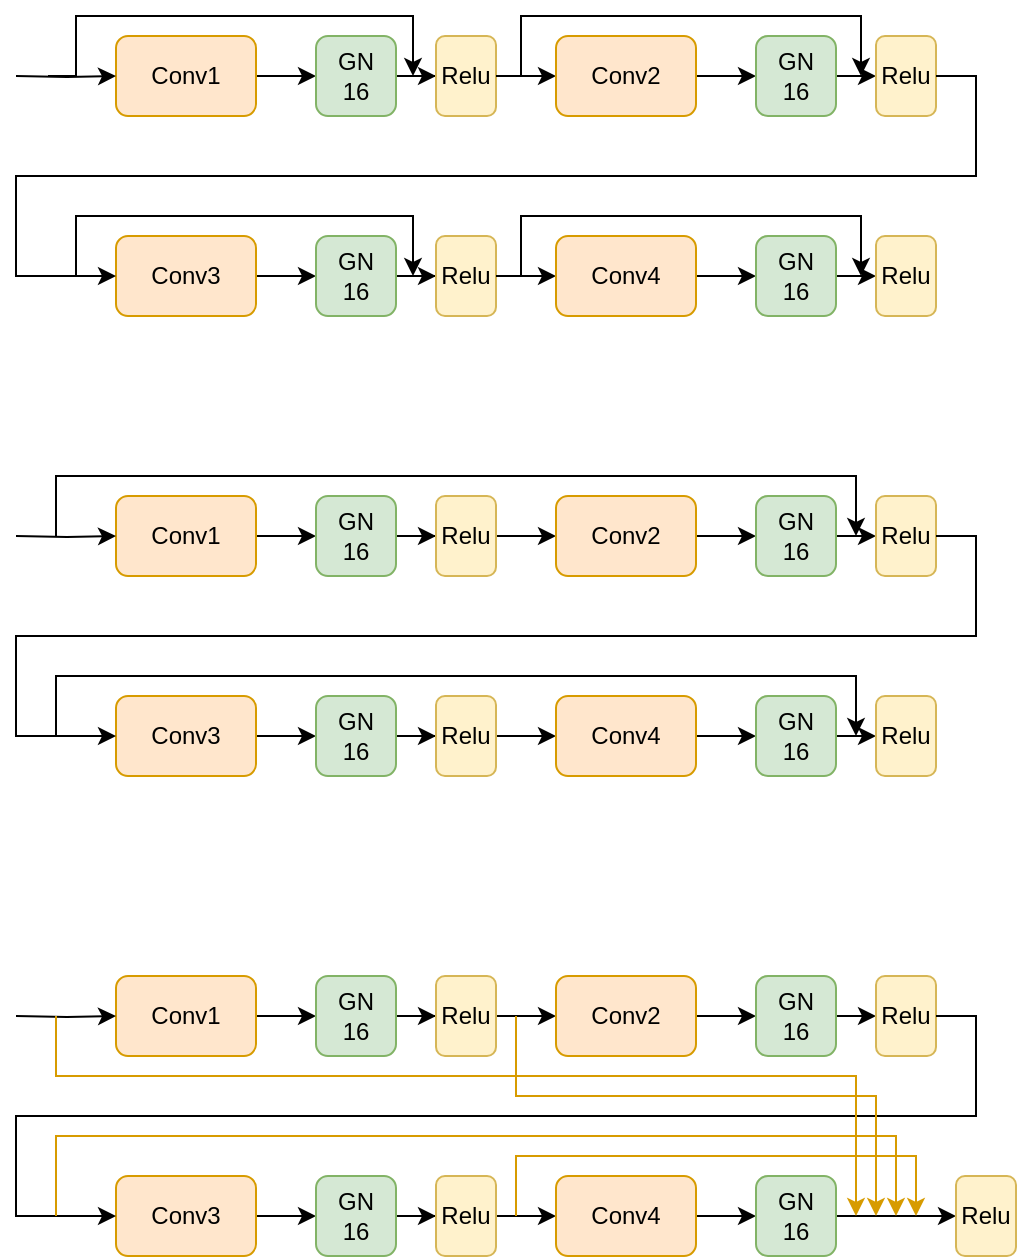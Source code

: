 <mxfile version="14.0.1" type="github">
  <diagram id="C5RBs43oDa-KdzZeNtuy" name="Page-1">
    <mxGraphModel dx="870" dy="595" grid="0" gridSize="10" guides="1" tooltips="1" connect="1" arrows="1" fold="1" page="1" pageScale="1" pageWidth="827" pageHeight="1169" math="0" shadow="0">
      <root>
        <mxCell id="WIyWlLk6GJQsqaUBKTNV-0" />
        <mxCell id="WIyWlLk6GJQsqaUBKTNV-1" parent="WIyWlLk6GJQsqaUBKTNV-0" />
        <mxCell id="JyhttoTleoo9SE21aR-v-7" style="edgeStyle=orthogonalEdgeStyle;rounded=0;orthogonalLoop=1;jettySize=auto;html=1;exitX=1;exitY=0.5;exitDx=0;exitDy=0;entryX=0;entryY=0.5;entryDx=0;entryDy=0;" edge="1" parent="WIyWlLk6GJQsqaUBKTNV-1" source="WIyWlLk6GJQsqaUBKTNV-3" target="JyhttoTleoo9SE21aR-v-0">
          <mxGeometry relative="1" as="geometry" />
        </mxCell>
        <mxCell id="JyhttoTleoo9SE21aR-v-20" style="edgeStyle=orthogonalEdgeStyle;rounded=0;orthogonalLoop=1;jettySize=auto;html=1;exitX=0;exitY=0;exitDx=0;exitDy=0;entryX=0.75;entryY=0;entryDx=0;entryDy=0;" edge="1" parent="WIyWlLk6GJQsqaUBKTNV-1">
          <mxGeometry relative="1" as="geometry">
            <mxPoint x="86" y="110" as="sourcePoint" />
            <mxPoint x="268.5" y="110" as="targetPoint" />
            <Array as="points">
              <mxPoint x="100" y="110" />
              <mxPoint x="100" y="80" />
              <mxPoint x="269" y="80" />
            </Array>
          </mxGeometry>
        </mxCell>
        <mxCell id="WIyWlLk6GJQsqaUBKTNV-3" value="Conv1" style="rounded=1;whiteSpace=wrap;html=1;fontSize=12;glass=0;strokeWidth=1;shadow=0;fillColor=#ffe6cc;strokeColor=#d79b00;" parent="WIyWlLk6GJQsqaUBKTNV-1" vertex="1">
          <mxGeometry x="120" y="90" width="70" height="40" as="geometry" />
        </mxCell>
        <mxCell id="JyhttoTleoo9SE21aR-v-8" style="edgeStyle=orthogonalEdgeStyle;rounded=0;orthogonalLoop=1;jettySize=auto;html=1;exitX=1;exitY=0.5;exitDx=0;exitDy=0;" edge="1" parent="WIyWlLk6GJQsqaUBKTNV-1" source="JyhttoTleoo9SE21aR-v-0" target="JyhttoTleoo9SE21aR-v-1">
          <mxGeometry relative="1" as="geometry" />
        </mxCell>
        <mxCell id="JyhttoTleoo9SE21aR-v-0" value="GN&lt;br&gt;16" style="rounded=1;whiteSpace=wrap;html=1;fontSize=12;glass=0;strokeWidth=1;shadow=0;fillColor=#d5e8d4;strokeColor=#82b366;" vertex="1" parent="WIyWlLk6GJQsqaUBKTNV-1">
          <mxGeometry x="220" y="90" width="40" height="40" as="geometry" />
        </mxCell>
        <mxCell id="JyhttoTleoo9SE21aR-v-9" style="edgeStyle=orthogonalEdgeStyle;rounded=0;orthogonalLoop=1;jettySize=auto;html=1;exitX=1;exitY=0.5;exitDx=0;exitDy=0;entryX=0;entryY=0.5;entryDx=0;entryDy=0;" edge="1" parent="WIyWlLk6GJQsqaUBKTNV-1" source="JyhttoTleoo9SE21aR-v-1" target="JyhttoTleoo9SE21aR-v-3">
          <mxGeometry relative="1" as="geometry" />
        </mxCell>
        <mxCell id="JyhttoTleoo9SE21aR-v-1" value="Relu" style="rounded=1;whiteSpace=wrap;html=1;fontSize=12;glass=0;strokeWidth=1;shadow=0;fillColor=#fff2cc;strokeColor=#d6b656;" vertex="1" parent="WIyWlLk6GJQsqaUBKTNV-1">
          <mxGeometry x="280" y="90" width="30" height="40" as="geometry" />
        </mxCell>
        <mxCell id="JyhttoTleoo9SE21aR-v-10" style="edgeStyle=orthogonalEdgeStyle;rounded=0;orthogonalLoop=1;jettySize=auto;html=1;exitX=1;exitY=0.5;exitDx=0;exitDy=0;entryX=0;entryY=0.5;entryDx=0;entryDy=0;" edge="1" parent="WIyWlLk6GJQsqaUBKTNV-1" source="JyhttoTleoo9SE21aR-v-3" target="JyhttoTleoo9SE21aR-v-4">
          <mxGeometry relative="1" as="geometry" />
        </mxCell>
        <mxCell id="JyhttoTleoo9SE21aR-v-3" value="Conv2" style="rounded=1;whiteSpace=wrap;html=1;fontSize=12;glass=0;strokeWidth=1;shadow=0;fillColor=#ffe6cc;strokeColor=#d79b00;" vertex="1" parent="WIyWlLk6GJQsqaUBKTNV-1">
          <mxGeometry x="340" y="90" width="70" height="40" as="geometry" />
        </mxCell>
        <mxCell id="JyhttoTleoo9SE21aR-v-11" style="edgeStyle=orthogonalEdgeStyle;rounded=0;orthogonalLoop=1;jettySize=auto;html=1;exitX=1;exitY=0.5;exitDx=0;exitDy=0;entryX=0;entryY=0.5;entryDx=0;entryDy=0;" edge="1" parent="WIyWlLk6GJQsqaUBKTNV-1" source="JyhttoTleoo9SE21aR-v-4" target="JyhttoTleoo9SE21aR-v-5">
          <mxGeometry relative="1" as="geometry" />
        </mxCell>
        <mxCell id="JyhttoTleoo9SE21aR-v-4" value="GN&lt;br&gt;16" style="rounded=1;whiteSpace=wrap;html=1;fontSize=12;glass=0;strokeWidth=1;shadow=0;fillColor=#d5e8d4;strokeColor=#82b366;" vertex="1" parent="WIyWlLk6GJQsqaUBKTNV-1">
          <mxGeometry x="440" y="90" width="40" height="40" as="geometry" />
        </mxCell>
        <mxCell id="JyhttoTleoo9SE21aR-v-5" value="Relu" style="rounded=1;whiteSpace=wrap;html=1;fontSize=12;glass=0;strokeWidth=1;shadow=0;fillColor=#fff2cc;strokeColor=#d6b656;" vertex="1" parent="WIyWlLk6GJQsqaUBKTNV-1">
          <mxGeometry x="500" y="90" width="30" height="40" as="geometry" />
        </mxCell>
        <mxCell id="JyhttoTleoo9SE21aR-v-13" style="edgeStyle=orthogonalEdgeStyle;rounded=0;orthogonalLoop=1;jettySize=auto;html=1;exitX=1;exitY=0.5;exitDx=0;exitDy=0;entryX=0;entryY=0.5;entryDx=0;entryDy=0;" edge="1" parent="WIyWlLk6GJQsqaUBKTNV-1" target="WIyWlLk6GJQsqaUBKTNV-3">
          <mxGeometry relative="1" as="geometry">
            <mxPoint x="70" y="110" as="sourcePoint" />
          </mxGeometry>
        </mxCell>
        <mxCell id="JyhttoTleoo9SE21aR-v-21" style="edgeStyle=orthogonalEdgeStyle;rounded=0;orthogonalLoop=1;jettySize=auto;html=1;exitX=0;exitY=0;exitDx=0;exitDy=0;entryX=0.75;entryY=0;entryDx=0;entryDy=0;" edge="1" parent="WIyWlLk6GJQsqaUBKTNV-1">
          <mxGeometry relative="1" as="geometry">
            <mxPoint x="310" y="110" as="sourcePoint" />
            <mxPoint x="492.5" y="110" as="targetPoint" />
            <Array as="points">
              <mxPoint x="322.5" y="110" />
              <mxPoint x="322.5" y="80" />
              <mxPoint x="492.5" y="80" />
            </Array>
          </mxGeometry>
        </mxCell>
        <mxCell id="JyhttoTleoo9SE21aR-v-22" style="edgeStyle=orthogonalEdgeStyle;rounded=0;orthogonalLoop=1;jettySize=auto;html=1;exitX=1;exitY=0.5;exitDx=0;exitDy=0;entryX=0;entryY=0.5;entryDx=0;entryDy=0;" edge="1" parent="WIyWlLk6GJQsqaUBKTNV-1" source="JyhttoTleoo9SE21aR-v-24" target="JyhttoTleoo9SE21aR-v-26">
          <mxGeometry relative="1" as="geometry" />
        </mxCell>
        <mxCell id="JyhttoTleoo9SE21aR-v-23" style="edgeStyle=orthogonalEdgeStyle;rounded=0;orthogonalLoop=1;jettySize=auto;html=1;exitX=0;exitY=0;exitDx=0;exitDy=0;entryX=0.75;entryY=0;entryDx=0;entryDy=0;" edge="1" parent="WIyWlLk6GJQsqaUBKTNV-1">
          <mxGeometry relative="1" as="geometry">
            <mxPoint x="86" y="210" as="sourcePoint" />
            <mxPoint x="268.5" y="210" as="targetPoint" />
            <Array as="points">
              <mxPoint x="100" y="210" />
              <mxPoint x="100" y="180" />
              <mxPoint x="269" y="180" />
            </Array>
          </mxGeometry>
        </mxCell>
        <mxCell id="JyhttoTleoo9SE21aR-v-24" value="Conv3" style="rounded=1;whiteSpace=wrap;html=1;fontSize=12;glass=0;strokeWidth=1;shadow=0;fillColor=#ffe6cc;strokeColor=#d79b00;" vertex="1" parent="WIyWlLk6GJQsqaUBKTNV-1">
          <mxGeometry x="120" y="190" width="70" height="40" as="geometry" />
        </mxCell>
        <mxCell id="JyhttoTleoo9SE21aR-v-25" style="edgeStyle=orthogonalEdgeStyle;rounded=0;orthogonalLoop=1;jettySize=auto;html=1;exitX=1;exitY=0.5;exitDx=0;exitDy=0;" edge="1" parent="WIyWlLk6GJQsqaUBKTNV-1" source="JyhttoTleoo9SE21aR-v-26" target="JyhttoTleoo9SE21aR-v-28">
          <mxGeometry relative="1" as="geometry" />
        </mxCell>
        <mxCell id="JyhttoTleoo9SE21aR-v-26" value="GN&lt;br&gt;16" style="rounded=1;whiteSpace=wrap;html=1;fontSize=12;glass=0;strokeWidth=1;shadow=0;fillColor=#d5e8d4;strokeColor=#82b366;" vertex="1" parent="WIyWlLk6GJQsqaUBKTNV-1">
          <mxGeometry x="220" y="190" width="40" height="40" as="geometry" />
        </mxCell>
        <mxCell id="JyhttoTleoo9SE21aR-v-27" style="edgeStyle=orthogonalEdgeStyle;rounded=0;orthogonalLoop=1;jettySize=auto;html=1;exitX=1;exitY=0.5;exitDx=0;exitDy=0;entryX=0;entryY=0.5;entryDx=0;entryDy=0;" edge="1" parent="WIyWlLk6GJQsqaUBKTNV-1" source="JyhttoTleoo9SE21aR-v-28" target="JyhttoTleoo9SE21aR-v-30">
          <mxGeometry relative="1" as="geometry" />
        </mxCell>
        <mxCell id="JyhttoTleoo9SE21aR-v-28" value="Relu" style="rounded=1;whiteSpace=wrap;html=1;fontSize=12;glass=0;strokeWidth=1;shadow=0;fillColor=#fff2cc;strokeColor=#d6b656;" vertex="1" parent="WIyWlLk6GJQsqaUBKTNV-1">
          <mxGeometry x="280" y="190" width="30" height="40" as="geometry" />
        </mxCell>
        <mxCell id="JyhttoTleoo9SE21aR-v-29" style="edgeStyle=orthogonalEdgeStyle;rounded=0;orthogonalLoop=1;jettySize=auto;html=1;exitX=1;exitY=0.5;exitDx=0;exitDy=0;entryX=0;entryY=0.5;entryDx=0;entryDy=0;" edge="1" parent="WIyWlLk6GJQsqaUBKTNV-1" source="JyhttoTleoo9SE21aR-v-30" target="JyhttoTleoo9SE21aR-v-32">
          <mxGeometry relative="1" as="geometry" />
        </mxCell>
        <mxCell id="JyhttoTleoo9SE21aR-v-30" value="Conv4" style="rounded=1;whiteSpace=wrap;html=1;fontSize=12;glass=0;strokeWidth=1;shadow=0;fillColor=#ffe6cc;strokeColor=#d79b00;" vertex="1" parent="WIyWlLk6GJQsqaUBKTNV-1">
          <mxGeometry x="340" y="190" width="70" height="40" as="geometry" />
        </mxCell>
        <mxCell id="JyhttoTleoo9SE21aR-v-31" style="edgeStyle=orthogonalEdgeStyle;rounded=0;orthogonalLoop=1;jettySize=auto;html=1;exitX=1;exitY=0.5;exitDx=0;exitDy=0;entryX=0;entryY=0.5;entryDx=0;entryDy=0;" edge="1" parent="WIyWlLk6GJQsqaUBKTNV-1" source="JyhttoTleoo9SE21aR-v-32" target="JyhttoTleoo9SE21aR-v-33">
          <mxGeometry relative="1" as="geometry" />
        </mxCell>
        <mxCell id="JyhttoTleoo9SE21aR-v-32" value="GN&lt;br&gt;16" style="rounded=1;whiteSpace=wrap;html=1;fontSize=12;glass=0;strokeWidth=1;shadow=0;fillColor=#d5e8d4;strokeColor=#82b366;" vertex="1" parent="WIyWlLk6GJQsqaUBKTNV-1">
          <mxGeometry x="440" y="190" width="40" height="40" as="geometry" />
        </mxCell>
        <mxCell id="JyhttoTleoo9SE21aR-v-33" value="Relu" style="rounded=1;whiteSpace=wrap;html=1;fontSize=12;glass=0;strokeWidth=1;shadow=0;fillColor=#fff2cc;strokeColor=#d6b656;" vertex="1" parent="WIyWlLk6GJQsqaUBKTNV-1">
          <mxGeometry x="500" y="190" width="30" height="40" as="geometry" />
        </mxCell>
        <mxCell id="JyhttoTleoo9SE21aR-v-34" style="edgeStyle=orthogonalEdgeStyle;rounded=0;orthogonalLoop=1;jettySize=auto;html=1;exitX=1;exitY=0.5;exitDx=0;exitDy=0;entryX=0;entryY=0.5;entryDx=0;entryDy=0;" edge="1" parent="WIyWlLk6GJQsqaUBKTNV-1" target="JyhttoTleoo9SE21aR-v-24" source="JyhttoTleoo9SE21aR-v-5">
          <mxGeometry relative="1" as="geometry">
            <mxPoint x="70" y="210" as="sourcePoint" />
            <Array as="points">
              <mxPoint x="550" y="110" />
              <mxPoint x="550" y="160" />
              <mxPoint x="70" y="160" />
              <mxPoint x="70" y="210" />
            </Array>
          </mxGeometry>
        </mxCell>
        <mxCell id="JyhttoTleoo9SE21aR-v-35" style="edgeStyle=orthogonalEdgeStyle;rounded=0;orthogonalLoop=1;jettySize=auto;html=1;exitX=0;exitY=0;exitDx=0;exitDy=0;entryX=0.75;entryY=0;entryDx=0;entryDy=0;" edge="1" parent="WIyWlLk6GJQsqaUBKTNV-1">
          <mxGeometry relative="1" as="geometry">
            <mxPoint x="310" y="210" as="sourcePoint" />
            <mxPoint x="492.5" y="210" as="targetPoint" />
            <Array as="points">
              <mxPoint x="322.5" y="210" />
              <mxPoint x="322.5" y="180" />
              <mxPoint x="492.5" y="180" />
            </Array>
          </mxGeometry>
        </mxCell>
        <mxCell id="JyhttoTleoo9SE21aR-v-36" style="edgeStyle=orthogonalEdgeStyle;rounded=0;orthogonalLoop=1;jettySize=auto;html=1;exitX=1;exitY=0.5;exitDx=0;exitDy=0;entryX=0;entryY=0.5;entryDx=0;entryDy=0;" edge="1" parent="WIyWlLk6GJQsqaUBKTNV-1" source="JyhttoTleoo9SE21aR-v-38" target="JyhttoTleoo9SE21aR-v-40">
          <mxGeometry relative="1" as="geometry" />
        </mxCell>
        <mxCell id="JyhttoTleoo9SE21aR-v-38" value="Conv1" style="rounded=1;whiteSpace=wrap;html=1;fontSize=12;glass=0;strokeWidth=1;shadow=0;fillColor=#ffe6cc;strokeColor=#d79b00;" vertex="1" parent="WIyWlLk6GJQsqaUBKTNV-1">
          <mxGeometry x="120" y="320" width="70" height="40" as="geometry" />
        </mxCell>
        <mxCell id="JyhttoTleoo9SE21aR-v-39" style="edgeStyle=orthogonalEdgeStyle;rounded=0;orthogonalLoop=1;jettySize=auto;html=1;exitX=1;exitY=0.5;exitDx=0;exitDy=0;" edge="1" parent="WIyWlLk6GJQsqaUBKTNV-1" source="JyhttoTleoo9SE21aR-v-40" target="JyhttoTleoo9SE21aR-v-42">
          <mxGeometry relative="1" as="geometry" />
        </mxCell>
        <mxCell id="JyhttoTleoo9SE21aR-v-40" value="GN&lt;br&gt;16" style="rounded=1;whiteSpace=wrap;html=1;fontSize=12;glass=0;strokeWidth=1;shadow=0;fillColor=#d5e8d4;strokeColor=#82b366;" vertex="1" parent="WIyWlLk6GJQsqaUBKTNV-1">
          <mxGeometry x="220" y="320" width="40" height="40" as="geometry" />
        </mxCell>
        <mxCell id="JyhttoTleoo9SE21aR-v-41" style="edgeStyle=orthogonalEdgeStyle;rounded=0;orthogonalLoop=1;jettySize=auto;html=1;exitX=1;exitY=0.5;exitDx=0;exitDy=0;entryX=0;entryY=0.5;entryDx=0;entryDy=0;" edge="1" parent="WIyWlLk6GJQsqaUBKTNV-1" source="JyhttoTleoo9SE21aR-v-42" target="JyhttoTleoo9SE21aR-v-44">
          <mxGeometry relative="1" as="geometry" />
        </mxCell>
        <mxCell id="JyhttoTleoo9SE21aR-v-42" value="Relu" style="rounded=1;whiteSpace=wrap;html=1;fontSize=12;glass=0;strokeWidth=1;shadow=0;fillColor=#fff2cc;strokeColor=#d6b656;" vertex="1" parent="WIyWlLk6GJQsqaUBKTNV-1">
          <mxGeometry x="280" y="320" width="30" height="40" as="geometry" />
        </mxCell>
        <mxCell id="JyhttoTleoo9SE21aR-v-43" style="edgeStyle=orthogonalEdgeStyle;rounded=0;orthogonalLoop=1;jettySize=auto;html=1;exitX=1;exitY=0.5;exitDx=0;exitDy=0;entryX=0;entryY=0.5;entryDx=0;entryDy=0;" edge="1" parent="WIyWlLk6GJQsqaUBKTNV-1" source="JyhttoTleoo9SE21aR-v-44" target="JyhttoTleoo9SE21aR-v-46">
          <mxGeometry relative="1" as="geometry" />
        </mxCell>
        <mxCell id="JyhttoTleoo9SE21aR-v-44" value="Conv2" style="rounded=1;whiteSpace=wrap;html=1;fontSize=12;glass=0;strokeWidth=1;shadow=0;fillColor=#ffe6cc;strokeColor=#d79b00;" vertex="1" parent="WIyWlLk6GJQsqaUBKTNV-1">
          <mxGeometry x="340" y="320" width="70" height="40" as="geometry" />
        </mxCell>
        <mxCell id="JyhttoTleoo9SE21aR-v-45" style="edgeStyle=orthogonalEdgeStyle;rounded=0;orthogonalLoop=1;jettySize=auto;html=1;exitX=1;exitY=0.5;exitDx=0;exitDy=0;entryX=0;entryY=0.5;entryDx=0;entryDy=0;" edge="1" parent="WIyWlLk6GJQsqaUBKTNV-1" source="JyhttoTleoo9SE21aR-v-46" target="JyhttoTleoo9SE21aR-v-47">
          <mxGeometry relative="1" as="geometry" />
        </mxCell>
        <mxCell id="JyhttoTleoo9SE21aR-v-46" value="GN&lt;br&gt;16" style="rounded=1;whiteSpace=wrap;html=1;fontSize=12;glass=0;strokeWidth=1;shadow=0;fillColor=#d5e8d4;strokeColor=#82b366;" vertex="1" parent="WIyWlLk6GJQsqaUBKTNV-1">
          <mxGeometry x="440" y="320" width="40" height="40" as="geometry" />
        </mxCell>
        <mxCell id="JyhttoTleoo9SE21aR-v-47" value="Relu" style="rounded=1;whiteSpace=wrap;html=1;fontSize=12;glass=0;strokeWidth=1;shadow=0;fillColor=#fff2cc;strokeColor=#d6b656;" vertex="1" parent="WIyWlLk6GJQsqaUBKTNV-1">
          <mxGeometry x="500" y="320" width="30" height="40" as="geometry" />
        </mxCell>
        <mxCell id="JyhttoTleoo9SE21aR-v-48" style="edgeStyle=orthogonalEdgeStyle;rounded=0;orthogonalLoop=1;jettySize=auto;html=1;exitX=1;exitY=0.5;exitDx=0;exitDy=0;entryX=0;entryY=0.5;entryDx=0;entryDy=0;" edge="1" parent="WIyWlLk6GJQsqaUBKTNV-1" target="JyhttoTleoo9SE21aR-v-38">
          <mxGeometry relative="1" as="geometry">
            <mxPoint x="70" y="340" as="sourcePoint" />
          </mxGeometry>
        </mxCell>
        <mxCell id="JyhttoTleoo9SE21aR-v-50" style="edgeStyle=orthogonalEdgeStyle;rounded=0;orthogonalLoop=1;jettySize=auto;html=1;exitX=1;exitY=0.5;exitDx=0;exitDy=0;entryX=0;entryY=0.5;entryDx=0;entryDy=0;" edge="1" parent="WIyWlLk6GJQsqaUBKTNV-1" source="JyhttoTleoo9SE21aR-v-52" target="JyhttoTleoo9SE21aR-v-54">
          <mxGeometry relative="1" as="geometry" />
        </mxCell>
        <mxCell id="JyhttoTleoo9SE21aR-v-52" value="Conv3" style="rounded=1;whiteSpace=wrap;html=1;fontSize=12;glass=0;strokeWidth=1;shadow=0;fillColor=#ffe6cc;strokeColor=#d79b00;" vertex="1" parent="WIyWlLk6GJQsqaUBKTNV-1">
          <mxGeometry x="120" y="420" width="70" height="40" as="geometry" />
        </mxCell>
        <mxCell id="JyhttoTleoo9SE21aR-v-53" style="edgeStyle=orthogonalEdgeStyle;rounded=0;orthogonalLoop=1;jettySize=auto;html=1;exitX=1;exitY=0.5;exitDx=0;exitDy=0;" edge="1" parent="WIyWlLk6GJQsqaUBKTNV-1" source="JyhttoTleoo9SE21aR-v-54" target="JyhttoTleoo9SE21aR-v-56">
          <mxGeometry relative="1" as="geometry" />
        </mxCell>
        <mxCell id="JyhttoTleoo9SE21aR-v-54" value="GN&lt;br&gt;16" style="rounded=1;whiteSpace=wrap;html=1;fontSize=12;glass=0;strokeWidth=1;shadow=0;fillColor=#d5e8d4;strokeColor=#82b366;" vertex="1" parent="WIyWlLk6GJQsqaUBKTNV-1">
          <mxGeometry x="220" y="420" width="40" height="40" as="geometry" />
        </mxCell>
        <mxCell id="JyhttoTleoo9SE21aR-v-55" style="edgeStyle=orthogonalEdgeStyle;rounded=0;orthogonalLoop=1;jettySize=auto;html=1;exitX=1;exitY=0.5;exitDx=0;exitDy=0;entryX=0;entryY=0.5;entryDx=0;entryDy=0;" edge="1" parent="WIyWlLk6GJQsqaUBKTNV-1" source="JyhttoTleoo9SE21aR-v-56" target="JyhttoTleoo9SE21aR-v-58">
          <mxGeometry relative="1" as="geometry" />
        </mxCell>
        <mxCell id="JyhttoTleoo9SE21aR-v-56" value="Relu" style="rounded=1;whiteSpace=wrap;html=1;fontSize=12;glass=0;strokeWidth=1;shadow=0;fillColor=#fff2cc;strokeColor=#d6b656;" vertex="1" parent="WIyWlLk6GJQsqaUBKTNV-1">
          <mxGeometry x="280" y="420" width="30" height="40" as="geometry" />
        </mxCell>
        <mxCell id="JyhttoTleoo9SE21aR-v-57" style="edgeStyle=orthogonalEdgeStyle;rounded=0;orthogonalLoop=1;jettySize=auto;html=1;exitX=1;exitY=0.5;exitDx=0;exitDy=0;entryX=0;entryY=0.5;entryDx=0;entryDy=0;" edge="1" parent="WIyWlLk6GJQsqaUBKTNV-1" source="JyhttoTleoo9SE21aR-v-58" target="JyhttoTleoo9SE21aR-v-60">
          <mxGeometry relative="1" as="geometry" />
        </mxCell>
        <mxCell id="JyhttoTleoo9SE21aR-v-58" value="Conv4" style="rounded=1;whiteSpace=wrap;html=1;fontSize=12;glass=0;strokeWidth=1;shadow=0;fillColor=#ffe6cc;strokeColor=#d79b00;" vertex="1" parent="WIyWlLk6GJQsqaUBKTNV-1">
          <mxGeometry x="340" y="420" width="70" height="40" as="geometry" />
        </mxCell>
        <mxCell id="JyhttoTleoo9SE21aR-v-59" style="edgeStyle=orthogonalEdgeStyle;rounded=0;orthogonalLoop=1;jettySize=auto;html=1;exitX=1;exitY=0.5;exitDx=0;exitDy=0;entryX=0;entryY=0.5;entryDx=0;entryDy=0;" edge="1" parent="WIyWlLk6GJQsqaUBKTNV-1" source="JyhttoTleoo9SE21aR-v-60" target="JyhttoTleoo9SE21aR-v-61">
          <mxGeometry relative="1" as="geometry" />
        </mxCell>
        <mxCell id="JyhttoTleoo9SE21aR-v-60" value="GN&lt;br&gt;16" style="rounded=1;whiteSpace=wrap;html=1;fontSize=12;glass=0;strokeWidth=1;shadow=0;fillColor=#d5e8d4;strokeColor=#82b366;" vertex="1" parent="WIyWlLk6GJQsqaUBKTNV-1">
          <mxGeometry x="440" y="420" width="40" height="40" as="geometry" />
        </mxCell>
        <mxCell id="JyhttoTleoo9SE21aR-v-61" value="Relu" style="rounded=1;whiteSpace=wrap;html=1;fontSize=12;glass=0;strokeWidth=1;shadow=0;fillColor=#fff2cc;strokeColor=#d6b656;" vertex="1" parent="WIyWlLk6GJQsqaUBKTNV-1">
          <mxGeometry x="500" y="420" width="30" height="40" as="geometry" />
        </mxCell>
        <mxCell id="JyhttoTleoo9SE21aR-v-62" style="edgeStyle=orthogonalEdgeStyle;rounded=0;orthogonalLoop=1;jettySize=auto;html=1;exitX=1;exitY=0.5;exitDx=0;exitDy=0;entryX=0;entryY=0.5;entryDx=0;entryDy=0;" edge="1" parent="WIyWlLk6GJQsqaUBKTNV-1" source="JyhttoTleoo9SE21aR-v-47" target="JyhttoTleoo9SE21aR-v-52">
          <mxGeometry relative="1" as="geometry">
            <mxPoint x="70" y="440" as="sourcePoint" />
            <Array as="points">
              <mxPoint x="550" y="340" />
              <mxPoint x="550" y="390" />
              <mxPoint x="70" y="390" />
              <mxPoint x="70" y="440" />
            </Array>
          </mxGeometry>
        </mxCell>
        <mxCell id="JyhttoTleoo9SE21aR-v-64" style="edgeStyle=orthogonalEdgeStyle;rounded=0;orthogonalLoop=1;jettySize=auto;html=1;" edge="1" parent="WIyWlLk6GJQsqaUBKTNV-1">
          <mxGeometry relative="1" as="geometry">
            <mxPoint x="90" y="340" as="sourcePoint" />
            <mxPoint x="490" y="340" as="targetPoint" />
            <Array as="points">
              <mxPoint x="90" y="310" />
              <mxPoint x="490" y="310" />
            </Array>
          </mxGeometry>
        </mxCell>
        <mxCell id="JyhttoTleoo9SE21aR-v-65" style="edgeStyle=orthogonalEdgeStyle;rounded=0;orthogonalLoop=1;jettySize=auto;html=1;" edge="1" parent="WIyWlLk6GJQsqaUBKTNV-1">
          <mxGeometry relative="1" as="geometry">
            <mxPoint x="90" y="440" as="sourcePoint" />
            <mxPoint x="490" y="440" as="targetPoint" />
            <Array as="points">
              <mxPoint x="90" y="410" />
              <mxPoint x="490" y="410" />
            </Array>
          </mxGeometry>
        </mxCell>
        <mxCell id="JyhttoTleoo9SE21aR-v-66" style="edgeStyle=orthogonalEdgeStyle;rounded=0;orthogonalLoop=1;jettySize=auto;html=1;exitX=1;exitY=0.5;exitDx=0;exitDy=0;entryX=0;entryY=0.5;entryDx=0;entryDy=0;" edge="1" parent="WIyWlLk6GJQsqaUBKTNV-1" source="JyhttoTleoo9SE21aR-v-67" target="JyhttoTleoo9SE21aR-v-69">
          <mxGeometry relative="1" as="geometry" />
        </mxCell>
        <mxCell id="JyhttoTleoo9SE21aR-v-67" value="Conv1" style="rounded=1;whiteSpace=wrap;html=1;fontSize=12;glass=0;strokeWidth=1;shadow=0;fillColor=#ffe6cc;strokeColor=#d79b00;" vertex="1" parent="WIyWlLk6GJQsqaUBKTNV-1">
          <mxGeometry x="120" y="560" width="70" height="40" as="geometry" />
        </mxCell>
        <mxCell id="JyhttoTleoo9SE21aR-v-68" style="edgeStyle=orthogonalEdgeStyle;rounded=0;orthogonalLoop=1;jettySize=auto;html=1;exitX=1;exitY=0.5;exitDx=0;exitDy=0;" edge="1" parent="WIyWlLk6GJQsqaUBKTNV-1" source="JyhttoTleoo9SE21aR-v-69" target="JyhttoTleoo9SE21aR-v-71">
          <mxGeometry relative="1" as="geometry" />
        </mxCell>
        <mxCell id="JyhttoTleoo9SE21aR-v-69" value="GN&lt;br&gt;16" style="rounded=1;whiteSpace=wrap;html=1;fontSize=12;glass=0;strokeWidth=1;shadow=0;fillColor=#d5e8d4;strokeColor=#82b366;" vertex="1" parent="WIyWlLk6GJQsqaUBKTNV-1">
          <mxGeometry x="220" y="560" width="40" height="40" as="geometry" />
        </mxCell>
        <mxCell id="JyhttoTleoo9SE21aR-v-70" style="edgeStyle=orthogonalEdgeStyle;rounded=0;orthogonalLoop=1;jettySize=auto;html=1;exitX=1;exitY=0.5;exitDx=0;exitDy=0;entryX=0;entryY=0.5;entryDx=0;entryDy=0;" edge="1" parent="WIyWlLk6GJQsqaUBKTNV-1" source="JyhttoTleoo9SE21aR-v-71" target="JyhttoTleoo9SE21aR-v-73">
          <mxGeometry relative="1" as="geometry" />
        </mxCell>
        <mxCell id="JyhttoTleoo9SE21aR-v-71" value="Relu" style="rounded=1;whiteSpace=wrap;html=1;fontSize=12;glass=0;strokeWidth=1;shadow=0;fillColor=#fff2cc;strokeColor=#d6b656;" vertex="1" parent="WIyWlLk6GJQsqaUBKTNV-1">
          <mxGeometry x="280" y="560" width="30" height="40" as="geometry" />
        </mxCell>
        <mxCell id="JyhttoTleoo9SE21aR-v-72" style="edgeStyle=orthogonalEdgeStyle;rounded=0;orthogonalLoop=1;jettySize=auto;html=1;exitX=1;exitY=0.5;exitDx=0;exitDy=0;entryX=0;entryY=0.5;entryDx=0;entryDy=0;" edge="1" parent="WIyWlLk6GJQsqaUBKTNV-1" source="JyhttoTleoo9SE21aR-v-73" target="JyhttoTleoo9SE21aR-v-75">
          <mxGeometry relative="1" as="geometry" />
        </mxCell>
        <mxCell id="JyhttoTleoo9SE21aR-v-73" value="Conv2" style="rounded=1;whiteSpace=wrap;html=1;fontSize=12;glass=0;strokeWidth=1;shadow=0;fillColor=#ffe6cc;strokeColor=#d79b00;" vertex="1" parent="WIyWlLk6GJQsqaUBKTNV-1">
          <mxGeometry x="340" y="560" width="70" height="40" as="geometry" />
        </mxCell>
        <mxCell id="JyhttoTleoo9SE21aR-v-74" style="edgeStyle=orthogonalEdgeStyle;rounded=0;orthogonalLoop=1;jettySize=auto;html=1;exitX=1;exitY=0.5;exitDx=0;exitDy=0;entryX=0;entryY=0.5;entryDx=0;entryDy=0;" edge="1" parent="WIyWlLk6GJQsqaUBKTNV-1" source="JyhttoTleoo9SE21aR-v-75" target="JyhttoTleoo9SE21aR-v-76">
          <mxGeometry relative="1" as="geometry" />
        </mxCell>
        <mxCell id="JyhttoTleoo9SE21aR-v-75" value="GN&lt;br&gt;16" style="rounded=1;whiteSpace=wrap;html=1;fontSize=12;glass=0;strokeWidth=1;shadow=0;fillColor=#d5e8d4;strokeColor=#82b366;" vertex="1" parent="WIyWlLk6GJQsqaUBKTNV-1">
          <mxGeometry x="440" y="560" width="40" height="40" as="geometry" />
        </mxCell>
        <mxCell id="JyhttoTleoo9SE21aR-v-76" value="Relu" style="rounded=1;whiteSpace=wrap;html=1;fontSize=12;glass=0;strokeWidth=1;shadow=0;fillColor=#fff2cc;strokeColor=#d6b656;" vertex="1" parent="WIyWlLk6GJQsqaUBKTNV-1">
          <mxGeometry x="500" y="560" width="30" height="40" as="geometry" />
        </mxCell>
        <mxCell id="JyhttoTleoo9SE21aR-v-77" style="edgeStyle=orthogonalEdgeStyle;rounded=0;orthogonalLoop=1;jettySize=auto;html=1;exitX=1;exitY=0.5;exitDx=0;exitDy=0;entryX=0;entryY=0.5;entryDx=0;entryDy=0;" edge="1" parent="WIyWlLk6GJQsqaUBKTNV-1" target="JyhttoTleoo9SE21aR-v-67">
          <mxGeometry relative="1" as="geometry">
            <mxPoint x="70" y="580" as="sourcePoint" />
          </mxGeometry>
        </mxCell>
        <mxCell id="JyhttoTleoo9SE21aR-v-78" style="edgeStyle=orthogonalEdgeStyle;rounded=0;orthogonalLoop=1;jettySize=auto;html=1;exitX=1;exitY=0.5;exitDx=0;exitDy=0;entryX=0;entryY=0.5;entryDx=0;entryDy=0;" edge="1" parent="WIyWlLk6GJQsqaUBKTNV-1" source="JyhttoTleoo9SE21aR-v-79" target="JyhttoTleoo9SE21aR-v-81">
          <mxGeometry relative="1" as="geometry" />
        </mxCell>
        <mxCell id="JyhttoTleoo9SE21aR-v-79" value="Conv3" style="rounded=1;whiteSpace=wrap;html=1;fontSize=12;glass=0;strokeWidth=1;shadow=0;fillColor=#ffe6cc;strokeColor=#d79b00;" vertex="1" parent="WIyWlLk6GJQsqaUBKTNV-1">
          <mxGeometry x="120" y="660" width="70" height="40" as="geometry" />
        </mxCell>
        <mxCell id="JyhttoTleoo9SE21aR-v-80" style="edgeStyle=orthogonalEdgeStyle;rounded=0;orthogonalLoop=1;jettySize=auto;html=1;exitX=1;exitY=0.5;exitDx=0;exitDy=0;" edge="1" parent="WIyWlLk6GJQsqaUBKTNV-1" source="JyhttoTleoo9SE21aR-v-81" target="JyhttoTleoo9SE21aR-v-83">
          <mxGeometry relative="1" as="geometry" />
        </mxCell>
        <mxCell id="JyhttoTleoo9SE21aR-v-81" value="GN&lt;br&gt;16" style="rounded=1;whiteSpace=wrap;html=1;fontSize=12;glass=0;strokeWidth=1;shadow=0;fillColor=#d5e8d4;strokeColor=#82b366;" vertex="1" parent="WIyWlLk6GJQsqaUBKTNV-1">
          <mxGeometry x="220" y="660" width="40" height="40" as="geometry" />
        </mxCell>
        <mxCell id="JyhttoTleoo9SE21aR-v-82" style="edgeStyle=orthogonalEdgeStyle;rounded=0;orthogonalLoop=1;jettySize=auto;html=1;exitX=1;exitY=0.5;exitDx=0;exitDy=0;entryX=0;entryY=0.5;entryDx=0;entryDy=0;" edge="1" parent="WIyWlLk6GJQsqaUBKTNV-1" source="JyhttoTleoo9SE21aR-v-83" target="JyhttoTleoo9SE21aR-v-85">
          <mxGeometry relative="1" as="geometry" />
        </mxCell>
        <mxCell id="JyhttoTleoo9SE21aR-v-83" value="Relu" style="rounded=1;whiteSpace=wrap;html=1;fontSize=12;glass=0;strokeWidth=1;shadow=0;fillColor=#fff2cc;strokeColor=#d6b656;" vertex="1" parent="WIyWlLk6GJQsqaUBKTNV-1">
          <mxGeometry x="280" y="660" width="30" height="40" as="geometry" />
        </mxCell>
        <mxCell id="JyhttoTleoo9SE21aR-v-84" style="edgeStyle=orthogonalEdgeStyle;rounded=0;orthogonalLoop=1;jettySize=auto;html=1;exitX=1;exitY=0.5;exitDx=0;exitDy=0;entryX=0;entryY=0.5;entryDx=0;entryDy=0;" edge="1" parent="WIyWlLk6GJQsqaUBKTNV-1" source="JyhttoTleoo9SE21aR-v-85" target="JyhttoTleoo9SE21aR-v-87">
          <mxGeometry relative="1" as="geometry" />
        </mxCell>
        <mxCell id="JyhttoTleoo9SE21aR-v-85" value="Conv4" style="rounded=1;whiteSpace=wrap;html=1;fontSize=12;glass=0;strokeWidth=1;shadow=0;fillColor=#ffe6cc;strokeColor=#d79b00;" vertex="1" parent="WIyWlLk6GJQsqaUBKTNV-1">
          <mxGeometry x="340" y="660" width="70" height="40" as="geometry" />
        </mxCell>
        <mxCell id="JyhttoTleoo9SE21aR-v-86" style="edgeStyle=orthogonalEdgeStyle;rounded=0;orthogonalLoop=1;jettySize=auto;html=1;exitX=1;exitY=0.5;exitDx=0;exitDy=0;entryX=0;entryY=0.5;entryDx=0;entryDy=0;" edge="1" parent="WIyWlLk6GJQsqaUBKTNV-1" source="JyhttoTleoo9SE21aR-v-87" target="JyhttoTleoo9SE21aR-v-88">
          <mxGeometry relative="1" as="geometry" />
        </mxCell>
        <mxCell id="JyhttoTleoo9SE21aR-v-87" value="GN&lt;br&gt;16" style="rounded=1;whiteSpace=wrap;html=1;fontSize=12;glass=0;strokeWidth=1;shadow=0;fillColor=#d5e8d4;strokeColor=#82b366;" vertex="1" parent="WIyWlLk6GJQsqaUBKTNV-1">
          <mxGeometry x="440" y="660" width="40" height="40" as="geometry" />
        </mxCell>
        <mxCell id="JyhttoTleoo9SE21aR-v-88" value="Relu" style="rounded=1;whiteSpace=wrap;html=1;fontSize=12;glass=0;strokeWidth=1;shadow=0;fillColor=#fff2cc;strokeColor=#d6b656;" vertex="1" parent="WIyWlLk6GJQsqaUBKTNV-1">
          <mxGeometry x="540" y="660" width="30" height="40" as="geometry" />
        </mxCell>
        <mxCell id="JyhttoTleoo9SE21aR-v-89" style="edgeStyle=orthogonalEdgeStyle;rounded=0;orthogonalLoop=1;jettySize=auto;html=1;exitX=1;exitY=0.5;exitDx=0;exitDy=0;entryX=0;entryY=0.5;entryDx=0;entryDy=0;" edge="1" parent="WIyWlLk6GJQsqaUBKTNV-1" source="JyhttoTleoo9SE21aR-v-76" target="JyhttoTleoo9SE21aR-v-79">
          <mxGeometry relative="1" as="geometry">
            <mxPoint x="70" y="680" as="sourcePoint" />
            <Array as="points">
              <mxPoint x="550" y="580" />
              <mxPoint x="550" y="630" />
              <mxPoint x="70" y="630" />
              <mxPoint x="70" y="680" />
            </Array>
          </mxGeometry>
        </mxCell>
        <mxCell id="JyhttoTleoo9SE21aR-v-90" style="edgeStyle=orthogonalEdgeStyle;rounded=0;orthogonalLoop=1;jettySize=auto;html=1;fillColor=#ffe6cc;strokeColor=#d79b00;" edge="1" parent="WIyWlLk6GJQsqaUBKTNV-1">
          <mxGeometry relative="1" as="geometry">
            <mxPoint x="90" y="580" as="sourcePoint" />
            <mxPoint x="490" y="680" as="targetPoint" />
            <Array as="points">
              <mxPoint x="90" y="610" />
              <mxPoint x="490" y="610" />
            </Array>
          </mxGeometry>
        </mxCell>
        <mxCell id="JyhttoTleoo9SE21aR-v-93" style="edgeStyle=orthogonalEdgeStyle;rounded=0;orthogonalLoop=1;jettySize=auto;html=1;fillColor=#ffe6cc;strokeColor=#d79b00;" edge="1" parent="WIyWlLk6GJQsqaUBKTNV-1">
          <mxGeometry relative="1" as="geometry">
            <mxPoint x="320" y="580" as="sourcePoint" />
            <mxPoint x="500" y="680" as="targetPoint" />
            <Array as="points">
              <mxPoint x="320" y="620" />
              <mxPoint x="500" y="620" />
            </Array>
          </mxGeometry>
        </mxCell>
        <mxCell id="JyhttoTleoo9SE21aR-v-94" style="edgeStyle=orthogonalEdgeStyle;rounded=0;orthogonalLoop=1;jettySize=auto;html=1;fillColor=#ffe6cc;strokeColor=#d79b00;" edge="1" parent="WIyWlLk6GJQsqaUBKTNV-1">
          <mxGeometry relative="1" as="geometry">
            <mxPoint x="90" y="680" as="sourcePoint" />
            <mxPoint x="510" y="680" as="targetPoint" />
            <Array as="points">
              <mxPoint x="90" y="640" />
              <mxPoint x="510" y="640" />
            </Array>
          </mxGeometry>
        </mxCell>
        <mxCell id="JyhttoTleoo9SE21aR-v-95" style="edgeStyle=orthogonalEdgeStyle;rounded=0;orthogonalLoop=1;jettySize=auto;html=1;fillColor=#ffe6cc;strokeColor=#d79b00;" edge="1" parent="WIyWlLk6GJQsqaUBKTNV-1">
          <mxGeometry relative="1" as="geometry">
            <mxPoint x="320" y="680" as="sourcePoint" />
            <mxPoint x="520" y="680" as="targetPoint" />
            <Array as="points">
              <mxPoint x="320" y="650" />
              <mxPoint x="520" y="650" />
            </Array>
          </mxGeometry>
        </mxCell>
      </root>
    </mxGraphModel>
  </diagram>
</mxfile>
